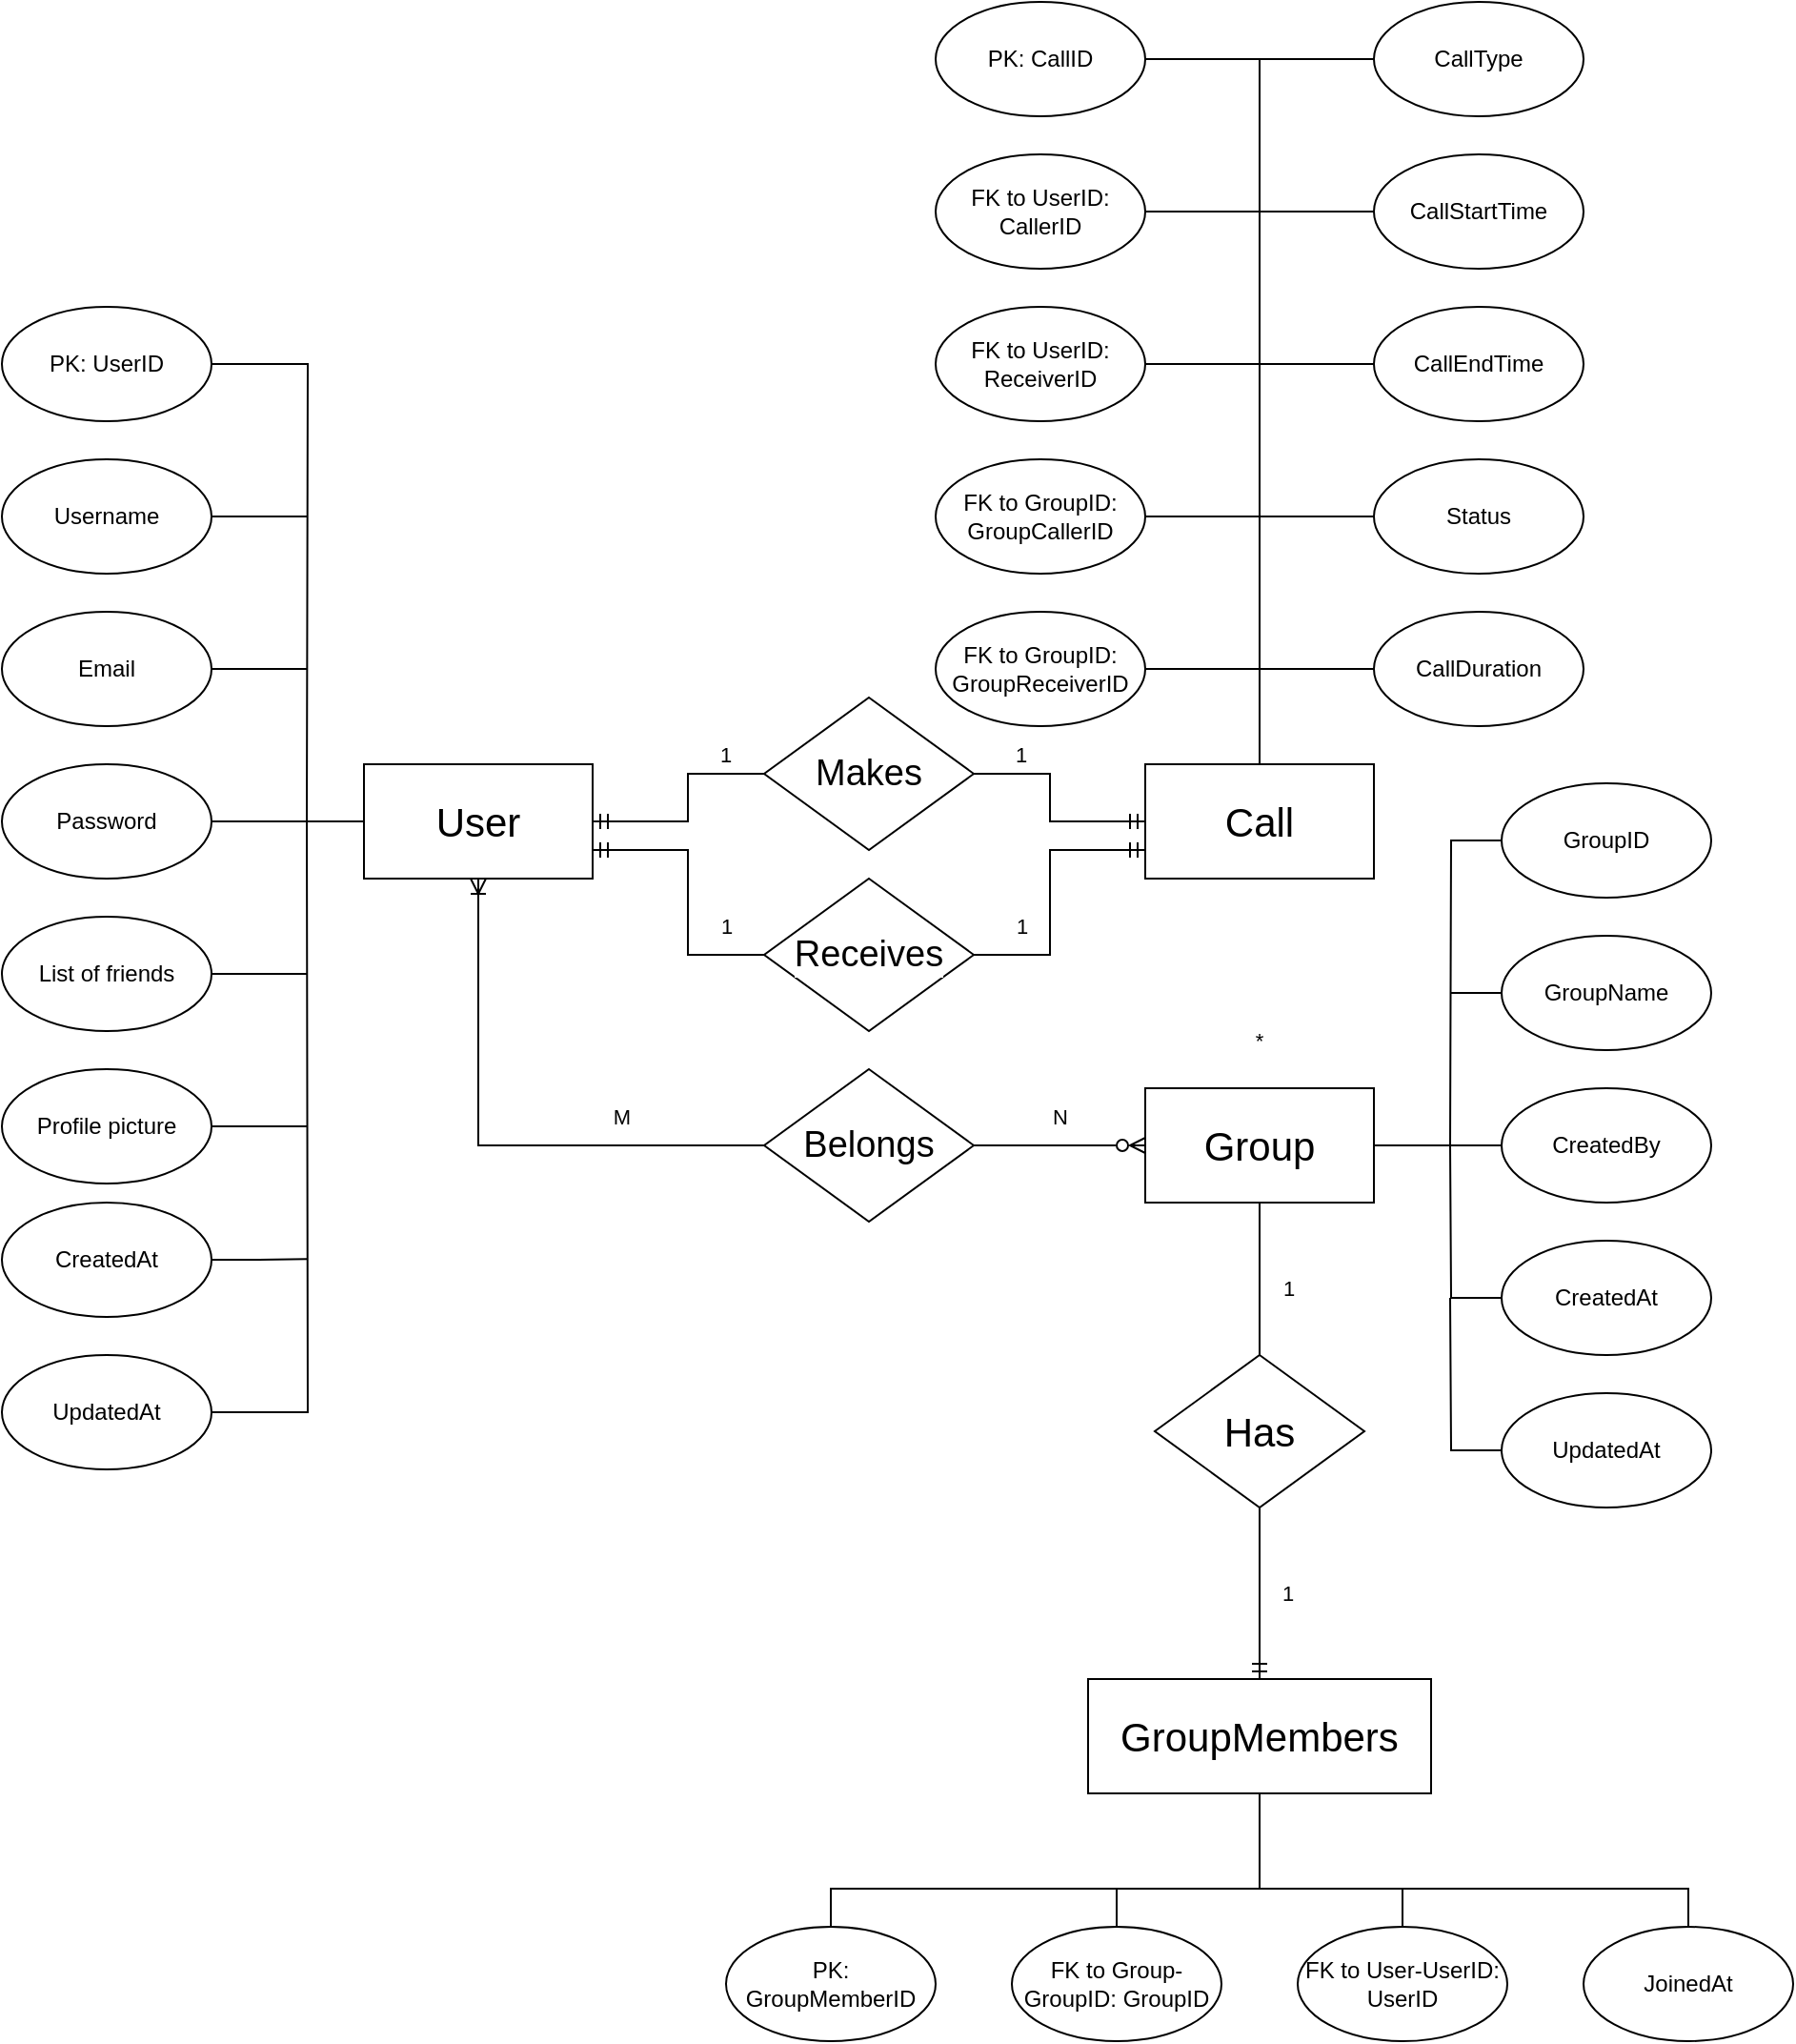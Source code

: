 <mxfile version="24.8.3">
  <diagram id="C5RBs43oDa-KdzZeNtuy" name="Page-1">
    <mxGraphModel dx="2120" dy="2409" grid="1" gridSize="10" guides="1" tooltips="1" connect="1" arrows="1" fold="1" page="1" pageScale="1" pageWidth="827" pageHeight="1169" math="0" shadow="0">
      <root>
        <mxCell id="WIyWlLk6GJQsqaUBKTNV-0" />
        <mxCell id="WIyWlLk6GJQsqaUBKTNV-1" parent="WIyWlLk6GJQsqaUBKTNV-0" />
        <mxCell id="Iu2t4UbbvrASHuQMiMNW-21" style="edgeStyle=orthogonalEdgeStyle;shape=connector;rounded=0;orthogonalLoop=1;jettySize=auto;html=1;exitX=0;exitY=0.5;exitDx=0;exitDy=0;strokeColor=default;align=center;verticalAlign=middle;fontFamily=Helvetica;fontSize=11;fontColor=default;labelBackgroundColor=default;endArrow=none;endFill=0;" edge="1" parent="WIyWlLk6GJQsqaUBKTNV-1" source="Iu2t4UbbvrASHuQMiMNW-0">
          <mxGeometry relative="1" as="geometry">
            <mxPoint x="170" y="340" as="targetPoint" />
          </mxGeometry>
        </mxCell>
        <mxCell id="Iu2t4UbbvrASHuQMiMNW-22" style="edgeStyle=orthogonalEdgeStyle;shape=connector;rounded=0;orthogonalLoop=1;jettySize=auto;html=1;exitX=1;exitY=0.5;exitDx=0;exitDy=0;entryX=0;entryY=0.5;entryDx=0;entryDy=0;strokeColor=default;align=center;verticalAlign=middle;fontFamily=Helvetica;fontSize=11;fontColor=default;labelBackgroundColor=default;endArrow=none;endFill=0;startArrow=ERmandOne;startFill=0;" edge="1" parent="WIyWlLk6GJQsqaUBKTNV-1" source="Iu2t4UbbvrASHuQMiMNW-0" target="Iu2t4UbbvrASHuQMiMNW-15">
          <mxGeometry relative="1" as="geometry">
            <Array as="points">
              <mxPoint x="400" y="340" />
              <mxPoint x="400" y="315" />
            </Array>
          </mxGeometry>
        </mxCell>
        <mxCell id="Iu2t4UbbvrASHuQMiMNW-82" style="edgeStyle=orthogonalEdgeStyle;shape=connector;rounded=0;orthogonalLoop=1;jettySize=auto;html=1;strokeColor=default;align=center;verticalAlign=middle;fontFamily=Helvetica;fontSize=11;fontColor=default;labelBackgroundColor=default;endArrow=none;endFill=0;entryX=0;entryY=0.5;entryDx=0;entryDy=0;startArrow=ERoneToMany;startFill=0;" edge="1" parent="WIyWlLk6GJQsqaUBKTNV-1" source="Iu2t4UbbvrASHuQMiMNW-0" target="Iu2t4UbbvrASHuQMiMNW-81">
          <mxGeometry relative="1" as="geometry">
            <mxPoint x="290" y="510" as="targetPoint" />
            <Array as="points">
              <mxPoint x="290" y="510" />
            </Array>
          </mxGeometry>
        </mxCell>
        <mxCell id="Iu2t4UbbvrASHuQMiMNW-0" value="&lt;font style=&quot;font-size: 21px;&quot;&gt;User&lt;/font&gt;" style="rounded=0;whiteSpace=wrap;html=1;" vertex="1" parent="WIyWlLk6GJQsqaUBKTNV-1">
          <mxGeometry x="230" y="310" width="120" height="60" as="geometry" />
        </mxCell>
        <mxCell id="Iu2t4UbbvrASHuQMiMNW-89" style="edgeStyle=orthogonalEdgeStyle;shape=connector;rounded=0;orthogonalLoop=1;jettySize=auto;html=1;exitX=1;exitY=0.5;exitDx=0;exitDy=0;strokeColor=default;align=center;verticalAlign=middle;fontFamily=Helvetica;fontSize=11;fontColor=default;labelBackgroundColor=default;endArrow=none;endFill=0;" edge="1" parent="WIyWlLk6GJQsqaUBKTNV-1" source="Iu2t4UbbvrASHuQMiMNW-1">
          <mxGeometry relative="1" as="geometry">
            <mxPoint x="200" y="340.0" as="targetPoint" />
          </mxGeometry>
        </mxCell>
        <mxCell id="Iu2t4UbbvrASHuQMiMNW-1" value="PK: UserID" style="ellipse;whiteSpace=wrap;html=1;" vertex="1" parent="WIyWlLk6GJQsqaUBKTNV-1">
          <mxGeometry x="40" y="70" width="110" height="60" as="geometry" />
        </mxCell>
        <mxCell id="Iu2t4UbbvrASHuQMiMNW-93" style="edgeStyle=orthogonalEdgeStyle;shape=connector;rounded=0;orthogonalLoop=1;jettySize=auto;html=1;exitX=1;exitY=0.5;exitDx=0;exitDy=0;strokeColor=default;align=center;verticalAlign=middle;fontFamily=Helvetica;fontSize=11;fontColor=default;labelBackgroundColor=default;endArrow=none;endFill=0;" edge="1" parent="WIyWlLk6GJQsqaUBKTNV-1" source="Iu2t4UbbvrASHuQMiMNW-2">
          <mxGeometry relative="1" as="geometry">
            <mxPoint x="200" y="420.048" as="targetPoint" />
          </mxGeometry>
        </mxCell>
        <mxCell id="Iu2t4UbbvrASHuQMiMNW-2" value="List of friends" style="ellipse;whiteSpace=wrap;html=1;" vertex="1" parent="WIyWlLk6GJQsqaUBKTNV-1">
          <mxGeometry x="40" y="390" width="110" height="60" as="geometry" />
        </mxCell>
        <mxCell id="Iu2t4UbbvrASHuQMiMNW-92" style="edgeStyle=orthogonalEdgeStyle;shape=connector;rounded=0;orthogonalLoop=1;jettySize=auto;html=1;exitX=1;exitY=0.5;exitDx=0;exitDy=0;strokeColor=default;align=center;verticalAlign=middle;fontFamily=Helvetica;fontSize=11;fontColor=default;labelBackgroundColor=default;endArrow=none;endFill=0;" edge="1" parent="WIyWlLk6GJQsqaUBKTNV-1" source="Iu2t4UbbvrASHuQMiMNW-3">
          <mxGeometry relative="1" as="geometry">
            <mxPoint x="170" y="340.048" as="targetPoint" />
          </mxGeometry>
        </mxCell>
        <mxCell id="Iu2t4UbbvrASHuQMiMNW-3" value="Password" style="ellipse;whiteSpace=wrap;html=1;" vertex="1" parent="WIyWlLk6GJQsqaUBKTNV-1">
          <mxGeometry x="40" y="310" width="110" height="60" as="geometry" />
        </mxCell>
        <mxCell id="Iu2t4UbbvrASHuQMiMNW-91" style="edgeStyle=orthogonalEdgeStyle;shape=connector;rounded=0;orthogonalLoop=1;jettySize=auto;html=1;exitX=1;exitY=0.5;exitDx=0;exitDy=0;strokeColor=default;align=center;verticalAlign=middle;fontFamily=Helvetica;fontSize=11;fontColor=default;labelBackgroundColor=default;endArrow=none;endFill=0;" edge="1" parent="WIyWlLk6GJQsqaUBKTNV-1" source="Iu2t4UbbvrASHuQMiMNW-4">
          <mxGeometry relative="1" as="geometry">
            <mxPoint x="200" y="260.048" as="targetPoint" />
          </mxGeometry>
        </mxCell>
        <mxCell id="Iu2t4UbbvrASHuQMiMNW-4" value="Email" style="ellipse;whiteSpace=wrap;html=1;" vertex="1" parent="WIyWlLk6GJQsqaUBKTNV-1">
          <mxGeometry x="40" y="230" width="110" height="60" as="geometry" />
        </mxCell>
        <mxCell id="Iu2t4UbbvrASHuQMiMNW-90" style="edgeStyle=orthogonalEdgeStyle;shape=connector;rounded=0;orthogonalLoop=1;jettySize=auto;html=1;exitX=1;exitY=0.5;exitDx=0;exitDy=0;strokeColor=default;align=center;verticalAlign=middle;fontFamily=Helvetica;fontSize=11;fontColor=default;labelBackgroundColor=default;endArrow=none;endFill=0;" edge="1" parent="WIyWlLk6GJQsqaUBKTNV-1" source="Iu2t4UbbvrASHuQMiMNW-5">
          <mxGeometry relative="1" as="geometry">
            <mxPoint x="200" y="180.048" as="targetPoint" />
          </mxGeometry>
        </mxCell>
        <mxCell id="Iu2t4UbbvrASHuQMiMNW-5" value="Username" style="ellipse;whiteSpace=wrap;html=1;" vertex="1" parent="WIyWlLk6GJQsqaUBKTNV-1">
          <mxGeometry x="40" y="150" width="110" height="60" as="geometry" />
        </mxCell>
        <mxCell id="Iu2t4UbbvrASHuQMiMNW-94" style="edgeStyle=orthogonalEdgeStyle;shape=connector;rounded=0;orthogonalLoop=1;jettySize=auto;html=1;exitX=1;exitY=0.5;exitDx=0;exitDy=0;strokeColor=default;align=center;verticalAlign=middle;fontFamily=Helvetica;fontSize=11;fontColor=default;labelBackgroundColor=default;endArrow=none;endFill=0;" edge="1" parent="WIyWlLk6GJQsqaUBKTNV-1" source="Iu2t4UbbvrASHuQMiMNW-7">
          <mxGeometry relative="1" as="geometry">
            <mxPoint x="200" y="500.048" as="targetPoint" />
          </mxGeometry>
        </mxCell>
        <mxCell id="Iu2t4UbbvrASHuQMiMNW-7" value="Profile picture" style="ellipse;whiteSpace=wrap;html=1;" vertex="1" parent="WIyWlLk6GJQsqaUBKTNV-1">
          <mxGeometry x="40" y="470" width="110" height="60" as="geometry" />
        </mxCell>
        <mxCell id="Iu2t4UbbvrASHuQMiMNW-24" style="edgeStyle=orthogonalEdgeStyle;shape=connector;rounded=0;orthogonalLoop=1;jettySize=auto;html=1;entryX=0;entryY=0.5;entryDx=0;entryDy=0;strokeColor=default;align=center;verticalAlign=middle;fontFamily=Helvetica;fontSize=11;fontColor=default;labelBackgroundColor=default;endArrow=ERmandOne;endFill=0;" edge="1" parent="WIyWlLk6GJQsqaUBKTNV-1" source="Iu2t4UbbvrASHuQMiMNW-15" target="Iu2t4UbbvrASHuQMiMNW-23">
          <mxGeometry relative="1" as="geometry">
            <Array as="points">
              <mxPoint x="590" y="315" />
              <mxPoint x="590" y="340" />
            </Array>
          </mxGeometry>
        </mxCell>
        <mxCell id="Iu2t4UbbvrASHuQMiMNW-15" value="&lt;font style=&quot;font-size: 19px;&quot;&gt;Makes&lt;/font&gt;" style="rhombus;whiteSpace=wrap;html=1;fontFamily=Helvetica;fontSize=11;fontColor=default;labelBackgroundColor=default;" vertex="1" parent="WIyWlLk6GJQsqaUBKTNV-1">
          <mxGeometry x="440" y="275" width="110" height="80" as="geometry" />
        </mxCell>
        <mxCell id="Iu2t4UbbvrASHuQMiMNW-95" style="edgeStyle=orthogonalEdgeStyle;shape=connector;rounded=0;orthogonalLoop=1;jettySize=auto;html=1;exitX=1;exitY=0.5;exitDx=0;exitDy=0;strokeColor=default;align=center;verticalAlign=middle;fontFamily=Helvetica;fontSize=11;fontColor=default;labelBackgroundColor=default;endArrow=none;endFill=0;" edge="1" parent="WIyWlLk6GJQsqaUBKTNV-1" source="Iu2t4UbbvrASHuQMiMNW-16">
          <mxGeometry relative="1" as="geometry">
            <mxPoint x="200" y="569.571" as="targetPoint" />
          </mxGeometry>
        </mxCell>
        <mxCell id="Iu2t4UbbvrASHuQMiMNW-16" value="CreatedAt" style="ellipse;whiteSpace=wrap;html=1;" vertex="1" parent="WIyWlLk6GJQsqaUBKTNV-1">
          <mxGeometry x="40" y="540" width="110" height="60" as="geometry" />
        </mxCell>
        <mxCell id="Iu2t4UbbvrASHuQMiMNW-88" style="edgeStyle=orthogonalEdgeStyle;shape=connector;rounded=0;orthogonalLoop=1;jettySize=auto;html=1;exitX=1;exitY=0.5;exitDx=0;exitDy=0;strokeColor=default;align=center;verticalAlign=middle;fontFamily=Helvetica;fontSize=11;fontColor=default;labelBackgroundColor=default;endArrow=none;endFill=0;" edge="1" parent="WIyWlLk6GJQsqaUBKTNV-1" source="Iu2t4UbbvrASHuQMiMNW-17">
          <mxGeometry relative="1" as="geometry">
            <mxPoint x="200" y="340.0" as="targetPoint" />
          </mxGeometry>
        </mxCell>
        <mxCell id="Iu2t4UbbvrASHuQMiMNW-17" value="UpdatedAt" style="ellipse;whiteSpace=wrap;html=1;" vertex="1" parent="WIyWlLk6GJQsqaUBKTNV-1">
          <mxGeometry x="40" y="620" width="110" height="60" as="geometry" />
        </mxCell>
        <mxCell id="Iu2t4UbbvrASHuQMiMNW-23" value="&lt;font style=&quot;font-size: 21px;&quot;&gt;Call&lt;/font&gt;" style="rounded=0;whiteSpace=wrap;html=1;" vertex="1" parent="WIyWlLk6GJQsqaUBKTNV-1">
          <mxGeometry x="640" y="310" width="120" height="60" as="geometry" />
        </mxCell>
        <mxCell id="Iu2t4UbbvrASHuQMiMNW-37" style="edgeStyle=orthogonalEdgeStyle;shape=connector;rounded=0;orthogonalLoop=1;jettySize=auto;html=1;exitX=1;exitY=0.5;exitDx=0;exitDy=0;strokeColor=default;align=center;verticalAlign=middle;fontFamily=Helvetica;fontSize=11;fontColor=default;labelBackgroundColor=default;endArrow=none;endFill=0;" edge="1" parent="WIyWlLk6GJQsqaUBKTNV-1" source="Iu2t4UbbvrASHuQMiMNW-25">
          <mxGeometry relative="1" as="geometry">
            <mxPoint x="700" y="100" as="targetPoint" />
          </mxGeometry>
        </mxCell>
        <mxCell id="Iu2t4UbbvrASHuQMiMNW-25" value="FK to UserID: ReceiverID" style="ellipse;whiteSpace=wrap;html=1;" vertex="1" parent="WIyWlLk6GJQsqaUBKTNV-1">
          <mxGeometry x="530" y="70" width="110" height="60" as="geometry" />
        </mxCell>
        <mxCell id="Iu2t4UbbvrASHuQMiMNW-36" style="edgeStyle=orthogonalEdgeStyle;shape=connector;rounded=0;orthogonalLoop=1;jettySize=auto;html=1;exitX=1;exitY=0.5;exitDx=0;exitDy=0;strokeColor=default;align=center;verticalAlign=middle;fontFamily=Helvetica;fontSize=11;fontColor=default;labelBackgroundColor=default;endArrow=none;endFill=0;" edge="1" parent="WIyWlLk6GJQsqaUBKTNV-1" source="Iu2t4UbbvrASHuQMiMNW-26">
          <mxGeometry relative="1" as="geometry">
            <mxPoint x="700" y="20" as="targetPoint" />
          </mxGeometry>
        </mxCell>
        <mxCell id="Iu2t4UbbvrASHuQMiMNW-26" value="FK to UserID: CallerID" style="ellipse;whiteSpace=wrap;html=1;" vertex="1" parent="WIyWlLk6GJQsqaUBKTNV-1">
          <mxGeometry x="530" y="-10" width="110" height="60" as="geometry" />
        </mxCell>
        <mxCell id="Iu2t4UbbvrASHuQMiMNW-33" style="edgeStyle=orthogonalEdgeStyle;shape=connector;rounded=0;orthogonalLoop=1;jettySize=auto;html=1;exitX=1;exitY=0.5;exitDx=0;exitDy=0;entryX=0.5;entryY=0;entryDx=0;entryDy=0;strokeColor=default;align=center;verticalAlign=middle;fontFamily=Helvetica;fontSize=11;fontColor=default;labelBackgroundColor=default;endArrow=none;endFill=0;" edge="1" parent="WIyWlLk6GJQsqaUBKTNV-1" source="Iu2t4UbbvrASHuQMiMNW-27" target="Iu2t4UbbvrASHuQMiMNW-23">
          <mxGeometry relative="1" as="geometry" />
        </mxCell>
        <mxCell id="Iu2t4UbbvrASHuQMiMNW-27" value="PK: CallID" style="ellipse;whiteSpace=wrap;html=1;" vertex="1" parent="WIyWlLk6GJQsqaUBKTNV-1">
          <mxGeometry x="530" y="-90" width="110" height="60" as="geometry" />
        </mxCell>
        <mxCell id="Iu2t4UbbvrASHuQMiMNW-38" style="edgeStyle=orthogonalEdgeStyle;shape=connector;rounded=0;orthogonalLoop=1;jettySize=auto;html=1;exitX=0;exitY=0.5;exitDx=0;exitDy=0;strokeColor=default;align=center;verticalAlign=middle;fontFamily=Helvetica;fontSize=11;fontColor=default;labelBackgroundColor=default;endArrow=none;endFill=0;" edge="1" parent="WIyWlLk6GJQsqaUBKTNV-1" source="Iu2t4UbbvrASHuQMiMNW-28">
          <mxGeometry relative="1" as="geometry">
            <mxPoint x="700" y="100" as="targetPoint" />
          </mxGeometry>
        </mxCell>
        <mxCell id="Iu2t4UbbvrASHuQMiMNW-28" value="CallEndTime" style="ellipse;whiteSpace=wrap;html=1;" vertex="1" parent="WIyWlLk6GJQsqaUBKTNV-1">
          <mxGeometry x="760" y="70" width="110" height="60" as="geometry" />
        </mxCell>
        <mxCell id="Iu2t4UbbvrASHuQMiMNW-35" style="edgeStyle=orthogonalEdgeStyle;shape=connector;rounded=0;orthogonalLoop=1;jettySize=auto;html=1;exitX=0;exitY=0.5;exitDx=0;exitDy=0;strokeColor=default;align=center;verticalAlign=middle;fontFamily=Helvetica;fontSize=11;fontColor=default;labelBackgroundColor=default;endArrow=none;endFill=0;" edge="1" parent="WIyWlLk6GJQsqaUBKTNV-1" source="Iu2t4UbbvrASHuQMiMNW-29">
          <mxGeometry relative="1" as="geometry">
            <mxPoint x="700" y="20" as="targetPoint" />
          </mxGeometry>
        </mxCell>
        <mxCell id="Iu2t4UbbvrASHuQMiMNW-29" value="CallStartTime" style="ellipse;whiteSpace=wrap;html=1;" vertex="1" parent="WIyWlLk6GJQsqaUBKTNV-1">
          <mxGeometry x="760" y="-10" width="110" height="60" as="geometry" />
        </mxCell>
        <mxCell id="Iu2t4UbbvrASHuQMiMNW-34" style="edgeStyle=orthogonalEdgeStyle;shape=connector;rounded=0;orthogonalLoop=1;jettySize=auto;html=1;exitX=0;exitY=0.5;exitDx=0;exitDy=0;strokeColor=default;align=center;verticalAlign=middle;fontFamily=Helvetica;fontSize=11;fontColor=default;labelBackgroundColor=default;endArrow=none;endFill=0;" edge="1" parent="WIyWlLk6GJQsqaUBKTNV-1" source="Iu2t4UbbvrASHuQMiMNW-30">
          <mxGeometry relative="1" as="geometry">
            <mxPoint x="700" y="-60" as="targetPoint" />
          </mxGeometry>
        </mxCell>
        <mxCell id="Iu2t4UbbvrASHuQMiMNW-30" value="CallType" style="ellipse;whiteSpace=wrap;html=1;" vertex="1" parent="WIyWlLk6GJQsqaUBKTNV-1">
          <mxGeometry x="760" y="-90" width="110" height="60" as="geometry" />
        </mxCell>
        <mxCell id="Iu2t4UbbvrASHuQMiMNW-39" style="edgeStyle=orthogonalEdgeStyle;shape=connector;rounded=0;orthogonalLoop=1;jettySize=auto;html=1;exitX=1;exitY=0.5;exitDx=0;exitDy=0;strokeColor=default;align=center;verticalAlign=middle;fontFamily=Helvetica;fontSize=11;fontColor=default;labelBackgroundColor=default;endArrow=none;endFill=0;" edge="1" parent="WIyWlLk6GJQsqaUBKTNV-1" source="Iu2t4UbbvrASHuQMiMNW-31">
          <mxGeometry relative="1" as="geometry">
            <mxPoint x="700" y="180" as="targetPoint" />
          </mxGeometry>
        </mxCell>
        <mxCell id="Iu2t4UbbvrASHuQMiMNW-31" value="FK to GroupID:&lt;br&gt;GroupCallerID" style="ellipse;whiteSpace=wrap;html=1;" vertex="1" parent="WIyWlLk6GJQsqaUBKTNV-1">
          <mxGeometry x="530" y="150" width="110" height="60" as="geometry" />
        </mxCell>
        <mxCell id="Iu2t4UbbvrASHuQMiMNW-40" style="edgeStyle=orthogonalEdgeStyle;shape=connector;rounded=0;orthogonalLoop=1;jettySize=auto;html=1;exitX=0;exitY=0.5;exitDx=0;exitDy=0;strokeColor=default;align=center;verticalAlign=middle;fontFamily=Helvetica;fontSize=11;fontColor=default;labelBackgroundColor=default;endArrow=none;endFill=0;" edge="1" parent="WIyWlLk6GJQsqaUBKTNV-1" source="Iu2t4UbbvrASHuQMiMNW-32">
          <mxGeometry relative="1" as="geometry">
            <mxPoint x="700" y="180" as="targetPoint" />
          </mxGeometry>
        </mxCell>
        <mxCell id="Iu2t4UbbvrASHuQMiMNW-32" value="Status" style="ellipse;whiteSpace=wrap;html=1;" vertex="1" parent="WIyWlLk6GJQsqaUBKTNV-1">
          <mxGeometry x="760" y="150" width="110" height="60" as="geometry" />
        </mxCell>
        <mxCell id="Iu2t4UbbvrASHuQMiMNW-41" value="&lt;font style=&quot;font-size: 21px;&quot;&gt;Group&lt;/font&gt;" style="rounded=0;whiteSpace=wrap;html=1;" vertex="1" parent="WIyWlLk6GJQsqaUBKTNV-1">
          <mxGeometry x="640" y="480" width="120" height="60" as="geometry" />
        </mxCell>
        <mxCell id="Iu2t4UbbvrASHuQMiMNW-50" style="edgeStyle=orthogonalEdgeStyle;shape=connector;rounded=0;orthogonalLoop=1;jettySize=auto;html=1;strokeColor=default;align=center;verticalAlign=middle;fontFamily=Helvetica;fontSize=11;fontColor=default;labelBackgroundColor=default;endArrow=none;endFill=0;" edge="1" parent="WIyWlLk6GJQsqaUBKTNV-1" source="Iu2t4UbbvrASHuQMiMNW-44">
          <mxGeometry relative="1" as="geometry">
            <mxPoint x="800" y="510" as="targetPoint" />
          </mxGeometry>
        </mxCell>
        <mxCell id="Iu2t4UbbvrASHuQMiMNW-44" value="GroupID&lt;span style=&quot;color: rgba(0, 0, 0, 0); font-family: monospace; font-size: 0px; text-align: start; text-wrap-mode: nowrap;&quot;&gt;%3CmxGraphModel%3E%3Croot%3E%3CmxCell%20id%3D%220%22%2F%3E%3CmxCell%20id%3D%221%22%20parent%3D%220%22%2F%3E%3CmxCell%20id%3D%222%22%20value%3D%22CallDuration%22%20style%3D%22ellipse%3BwhiteSpace%3Dwrap%3Bhtml%3D1%3B%22%20vertex%3D%221%22%20parent%3D%221%22%3E%3CmxGeometry%20x%3D%22760%22%20y%3D%22150%22%20width%3D%22110%22%20height%3D%2260%22%20as%3D%22geometry%22%2F%3E%3C%2FmxCell%3E%3C%2Froot%3E%3C%2FmxGraphModel%3E&lt;/span&gt;" style="ellipse;whiteSpace=wrap;html=1;" vertex="1" parent="WIyWlLk6GJQsqaUBKTNV-1">
          <mxGeometry x="827" y="320" width="110" height="60" as="geometry" />
        </mxCell>
        <mxCell id="Iu2t4UbbvrASHuQMiMNW-51" style="edgeStyle=orthogonalEdgeStyle;shape=connector;rounded=0;orthogonalLoop=1;jettySize=auto;html=1;exitX=0;exitY=0.5;exitDx=0;exitDy=0;strokeColor=default;align=center;verticalAlign=middle;fontFamily=Helvetica;fontSize=11;fontColor=default;labelBackgroundColor=default;endArrow=none;endFill=0;" edge="1" parent="WIyWlLk6GJQsqaUBKTNV-1" source="Iu2t4UbbvrASHuQMiMNW-45">
          <mxGeometry relative="1" as="geometry">
            <mxPoint x="810" y="430" as="targetPoint" />
          </mxGeometry>
        </mxCell>
        <mxCell id="Iu2t4UbbvrASHuQMiMNW-87" style="edgeStyle=orthogonalEdgeStyle;shape=connector;rounded=0;orthogonalLoop=1;jettySize=auto;html=1;strokeColor=default;align=center;verticalAlign=middle;fontFamily=Helvetica;fontSize=11;fontColor=default;labelBackgroundColor=default;endArrow=none;endFill=0;" edge="1" parent="WIyWlLk6GJQsqaUBKTNV-1" source="Iu2t4UbbvrASHuQMiMNW-45">
          <mxGeometry relative="1" as="geometry">
            <mxPoint x="800" y="430" as="targetPoint" />
          </mxGeometry>
        </mxCell>
        <mxCell id="Iu2t4UbbvrASHuQMiMNW-45" value="GroupName" style="ellipse;whiteSpace=wrap;html=1;" vertex="1" parent="WIyWlLk6GJQsqaUBKTNV-1">
          <mxGeometry x="827" y="400" width="110" height="60" as="geometry" />
        </mxCell>
        <mxCell id="Iu2t4UbbvrASHuQMiMNW-52" style="edgeStyle=orthogonalEdgeStyle;shape=connector;rounded=0;orthogonalLoop=1;jettySize=auto;html=1;exitX=0;exitY=0.5;exitDx=0;exitDy=0;strokeColor=default;align=center;verticalAlign=middle;fontFamily=Helvetica;fontSize=11;fontColor=default;labelBackgroundColor=default;endArrow=none;endFill=0;" edge="1" parent="WIyWlLk6GJQsqaUBKTNV-1" source="Iu2t4UbbvrASHuQMiMNW-46">
          <mxGeometry relative="1" as="geometry">
            <mxPoint x="800" y="510" as="targetPoint" />
          </mxGeometry>
        </mxCell>
        <mxCell id="Iu2t4UbbvrASHuQMiMNW-46" value="CreatedAt" style="ellipse;whiteSpace=wrap;html=1;" vertex="1" parent="WIyWlLk6GJQsqaUBKTNV-1">
          <mxGeometry x="827" y="560" width="110" height="60" as="geometry" />
        </mxCell>
        <mxCell id="Iu2t4UbbvrASHuQMiMNW-53" style="edgeStyle=orthogonalEdgeStyle;shape=connector;rounded=0;orthogonalLoop=1;jettySize=auto;html=1;exitX=0;exitY=0.5;exitDx=0;exitDy=0;strokeColor=default;align=center;verticalAlign=middle;fontFamily=Helvetica;fontSize=11;fontColor=default;labelBackgroundColor=default;endArrow=none;endFill=0;" edge="1" parent="WIyWlLk6GJQsqaUBKTNV-1" source="Iu2t4UbbvrASHuQMiMNW-47">
          <mxGeometry relative="1" as="geometry">
            <mxPoint x="800" y="590" as="targetPoint" />
          </mxGeometry>
        </mxCell>
        <mxCell id="Iu2t4UbbvrASHuQMiMNW-47" value="UpdatedAt" style="ellipse;whiteSpace=wrap;html=1;" vertex="1" parent="WIyWlLk6GJQsqaUBKTNV-1">
          <mxGeometry x="827" y="640" width="110" height="60" as="geometry" />
        </mxCell>
        <mxCell id="Iu2t4UbbvrASHuQMiMNW-49" style="edgeStyle=orthogonalEdgeStyle;shape=connector;rounded=0;orthogonalLoop=1;jettySize=auto;html=1;entryX=1;entryY=0.5;entryDx=0;entryDy=0;strokeColor=default;align=center;verticalAlign=middle;fontFamily=Helvetica;fontSize=11;fontColor=default;labelBackgroundColor=default;endArrow=none;endFill=0;" edge="1" parent="WIyWlLk6GJQsqaUBKTNV-1" source="Iu2t4UbbvrASHuQMiMNW-48" target="Iu2t4UbbvrASHuQMiMNW-41">
          <mxGeometry relative="1" as="geometry" />
        </mxCell>
        <mxCell id="Iu2t4UbbvrASHuQMiMNW-48" value="CreatedBy" style="ellipse;whiteSpace=wrap;html=1;" vertex="1" parent="WIyWlLk6GJQsqaUBKTNV-1">
          <mxGeometry x="827" y="480" width="110" height="60" as="geometry" />
        </mxCell>
        <mxCell id="Iu2t4UbbvrASHuQMiMNW-57" style="edgeStyle=orthogonalEdgeStyle;shape=connector;rounded=0;orthogonalLoop=1;jettySize=auto;html=1;strokeColor=default;align=center;verticalAlign=middle;fontFamily=Helvetica;fontSize=11;fontColor=default;labelBackgroundColor=default;endArrow=none;endFill=0;" edge="1" parent="WIyWlLk6GJQsqaUBKTNV-1" source="Iu2t4UbbvrASHuQMiMNW-54">
          <mxGeometry relative="1" as="geometry">
            <mxPoint x="700" y="260" as="targetPoint" />
          </mxGeometry>
        </mxCell>
        <mxCell id="Iu2t4UbbvrASHuQMiMNW-54" value="FK to GroupID:&lt;div&gt;GroupReceiverID&lt;/div&gt;" style="ellipse;whiteSpace=wrap;html=1;" vertex="1" parent="WIyWlLk6GJQsqaUBKTNV-1">
          <mxGeometry x="530" y="230" width="110" height="60" as="geometry" />
        </mxCell>
        <mxCell id="Iu2t4UbbvrASHuQMiMNW-56" style="edgeStyle=orthogonalEdgeStyle;shape=connector;rounded=0;orthogonalLoop=1;jettySize=auto;html=1;strokeColor=default;align=center;verticalAlign=middle;fontFamily=Helvetica;fontSize=11;fontColor=default;labelBackgroundColor=default;endArrow=none;endFill=0;" edge="1" parent="WIyWlLk6GJQsqaUBKTNV-1" source="Iu2t4UbbvrASHuQMiMNW-55">
          <mxGeometry relative="1" as="geometry">
            <mxPoint x="700" y="260" as="targetPoint" />
          </mxGeometry>
        </mxCell>
        <mxCell id="Iu2t4UbbvrASHuQMiMNW-55" value="CallDuration" style="ellipse;whiteSpace=wrap;html=1;" vertex="1" parent="WIyWlLk6GJQsqaUBKTNV-1">
          <mxGeometry x="760" y="230" width="110" height="60" as="geometry" />
        </mxCell>
        <mxCell id="Iu2t4UbbvrASHuQMiMNW-59" style="edgeStyle=orthogonalEdgeStyle;shape=connector;rounded=0;orthogonalLoop=1;jettySize=auto;html=1;exitX=0.5;exitY=0;exitDx=0;exitDy=0;entryX=0.5;entryY=1;entryDx=0;entryDy=0;strokeColor=default;align=center;verticalAlign=middle;fontFamily=Helvetica;fontSize=11;fontColor=default;labelBackgroundColor=default;endArrow=none;endFill=0;" edge="1" parent="WIyWlLk6GJQsqaUBKTNV-1" source="Iu2t4UbbvrASHuQMiMNW-58" target="Iu2t4UbbvrASHuQMiMNW-41">
          <mxGeometry relative="1" as="geometry" />
        </mxCell>
        <mxCell id="Iu2t4UbbvrASHuQMiMNW-58" value="&lt;font style=&quot;font-size: 21px;&quot;&gt;Has&lt;/font&gt;" style="rhombus;whiteSpace=wrap;html=1;fontFamily=Helvetica;fontSize=11;fontColor=default;labelBackgroundColor=default;" vertex="1" parent="WIyWlLk6GJQsqaUBKTNV-1">
          <mxGeometry x="645" y="620" width="110" height="80" as="geometry" />
        </mxCell>
        <mxCell id="Iu2t4UbbvrASHuQMiMNW-76" style="edgeStyle=orthogonalEdgeStyle;rounded=0;orthogonalLoop=1;jettySize=auto;html=1;entryX=0.5;entryY=1;entryDx=0;entryDy=0;strokeColor=default;align=center;verticalAlign=middle;fontFamily=Helvetica;fontSize=11;fontColor=default;labelBackgroundColor=default;endArrow=none;endFill=0;startArrow=ERmandOne;startFill=0;" edge="1" parent="WIyWlLk6GJQsqaUBKTNV-1" source="Iu2t4UbbvrASHuQMiMNW-60" target="Iu2t4UbbvrASHuQMiMNW-58">
          <mxGeometry relative="1" as="geometry" />
        </mxCell>
        <mxCell id="Iu2t4UbbvrASHuQMiMNW-60" value="&lt;font style=&quot;font-size: 21px;&quot;&gt;GroupMembers&lt;/font&gt;" style="rounded=0;whiteSpace=wrap;html=1;" vertex="1" parent="WIyWlLk6GJQsqaUBKTNV-1">
          <mxGeometry x="610" y="790" width="180" height="60" as="geometry" />
        </mxCell>
        <mxCell id="Iu2t4UbbvrASHuQMiMNW-75" style="edgeStyle=orthogonalEdgeStyle;shape=connector;rounded=0;orthogonalLoop=1;jettySize=auto;html=1;strokeColor=default;align=center;verticalAlign=middle;fontFamily=Helvetica;fontSize=11;fontColor=default;labelBackgroundColor=default;endArrow=none;endFill=0;" edge="1" parent="WIyWlLk6GJQsqaUBKTNV-1" source="Iu2t4UbbvrASHuQMiMNW-62">
          <mxGeometry relative="1" as="geometry">
            <mxPoint x="630" y="900" as="targetPoint" />
            <Array as="points">
              <mxPoint x="475" y="900" />
            </Array>
          </mxGeometry>
        </mxCell>
        <mxCell id="Iu2t4UbbvrASHuQMiMNW-62" value="PK: GroupMemberID" style="ellipse;whiteSpace=wrap;html=1;" vertex="1" parent="WIyWlLk6GJQsqaUBKTNV-1">
          <mxGeometry x="420" y="920" width="110" height="60" as="geometry" />
        </mxCell>
        <mxCell id="Iu2t4UbbvrASHuQMiMNW-72" style="edgeStyle=orthogonalEdgeStyle;shape=connector;rounded=0;orthogonalLoop=1;jettySize=auto;html=1;strokeColor=default;align=center;verticalAlign=middle;fontFamily=Helvetica;fontSize=11;fontColor=default;labelBackgroundColor=default;endArrow=none;endFill=0;entryX=0.5;entryY=1;entryDx=0;entryDy=0;" edge="1" parent="WIyWlLk6GJQsqaUBKTNV-1" source="Iu2t4UbbvrASHuQMiMNW-63" target="Iu2t4UbbvrASHuQMiMNW-60">
          <mxGeometry relative="1" as="geometry">
            <mxPoint x="680" y="880" as="targetPoint" />
            <Array as="points">
              <mxPoint x="625" y="900" />
              <mxPoint x="700" y="900" />
            </Array>
          </mxGeometry>
        </mxCell>
        <mxCell id="Iu2t4UbbvrASHuQMiMNW-63" value="FK to Group-GroupID: GroupID" style="ellipse;whiteSpace=wrap;html=1;" vertex="1" parent="WIyWlLk6GJQsqaUBKTNV-1">
          <mxGeometry x="570" y="920" width="110" height="60" as="geometry" />
        </mxCell>
        <mxCell id="Iu2t4UbbvrASHuQMiMNW-73" style="edgeStyle=orthogonalEdgeStyle;shape=connector;rounded=0;orthogonalLoop=1;jettySize=auto;html=1;strokeColor=default;align=center;verticalAlign=middle;fontFamily=Helvetica;fontSize=11;fontColor=default;labelBackgroundColor=default;endArrow=none;endFill=0;" edge="1" parent="WIyWlLk6GJQsqaUBKTNV-1" source="Iu2t4UbbvrASHuQMiMNW-64">
          <mxGeometry relative="1" as="geometry">
            <mxPoint x="680" y="900" as="targetPoint" />
            <Array as="points">
              <mxPoint x="775" y="900" />
            </Array>
          </mxGeometry>
        </mxCell>
        <mxCell id="Iu2t4UbbvrASHuQMiMNW-64" value="FK to User-UserID:&lt;div&gt;UserID&lt;/div&gt;" style="ellipse;whiteSpace=wrap;html=1;" vertex="1" parent="WIyWlLk6GJQsqaUBKTNV-1">
          <mxGeometry x="720" y="920" width="110" height="60" as="geometry" />
        </mxCell>
        <mxCell id="Iu2t4UbbvrASHuQMiMNW-74" style="edgeStyle=orthogonalEdgeStyle;shape=connector;rounded=0;orthogonalLoop=1;jettySize=auto;html=1;strokeColor=default;align=center;verticalAlign=middle;fontFamily=Helvetica;fontSize=11;fontColor=default;labelBackgroundColor=default;endArrow=none;endFill=0;" edge="1" parent="WIyWlLk6GJQsqaUBKTNV-1" source="Iu2t4UbbvrASHuQMiMNW-65">
          <mxGeometry relative="1" as="geometry">
            <mxPoint x="770" y="900" as="targetPoint" />
            <Array as="points">
              <mxPoint x="925" y="900" />
            </Array>
          </mxGeometry>
        </mxCell>
        <mxCell id="Iu2t4UbbvrASHuQMiMNW-65" value="JoinedAt" style="ellipse;whiteSpace=wrap;html=1;" vertex="1" parent="WIyWlLk6GJQsqaUBKTNV-1">
          <mxGeometry x="870" y="920" width="110" height="60" as="geometry" />
        </mxCell>
        <mxCell id="Iu2t4UbbvrASHuQMiMNW-77" value="1" style="text;html=1;align=center;verticalAlign=middle;whiteSpace=wrap;rounded=0;fontFamily=Helvetica;fontSize=11;fontColor=default;labelBackgroundColor=default;" vertex="1" parent="WIyWlLk6GJQsqaUBKTNV-1">
          <mxGeometry x="685" y="730" width="60" height="30" as="geometry" />
        </mxCell>
        <mxCell id="Iu2t4UbbvrASHuQMiMNW-78" value="*" style="text;html=1;align=center;verticalAlign=middle;whiteSpace=wrap;rounded=0;fontFamily=Helvetica;fontSize=11;fontColor=default;labelBackgroundColor=default;" vertex="1" parent="WIyWlLk6GJQsqaUBKTNV-1">
          <mxGeometry x="670" y="440" width="60" height="30" as="geometry" />
        </mxCell>
        <mxCell id="Iu2t4UbbvrASHuQMiMNW-79" value="1" style="text;html=1;align=center;verticalAlign=middle;whiteSpace=wrap;rounded=0;fontFamily=Helvetica;fontSize=11;fontColor=default;labelBackgroundColor=default;" vertex="1" parent="WIyWlLk6GJQsqaUBKTNV-1">
          <mxGeometry x="390" y="290" width="60" height="30" as="geometry" />
        </mxCell>
        <mxCell id="Iu2t4UbbvrASHuQMiMNW-80" value="1" style="text;html=1;align=center;verticalAlign=middle;whiteSpace=wrap;rounded=0;fontFamily=Helvetica;fontSize=11;fontColor=default;labelBackgroundColor=default;" vertex="1" parent="WIyWlLk6GJQsqaUBKTNV-1">
          <mxGeometry x="545" y="290" width="60" height="30" as="geometry" />
        </mxCell>
        <mxCell id="Iu2t4UbbvrASHuQMiMNW-83" style="edgeStyle=orthogonalEdgeStyle;shape=connector;rounded=0;orthogonalLoop=1;jettySize=auto;html=1;exitX=1;exitY=0.5;exitDx=0;exitDy=0;entryX=0;entryY=0.5;entryDx=0;entryDy=0;strokeColor=default;align=center;verticalAlign=middle;fontFamily=Helvetica;fontSize=11;fontColor=default;labelBackgroundColor=default;endArrow=ERzeroToMany;endFill=0;" edge="1" parent="WIyWlLk6GJQsqaUBKTNV-1" source="Iu2t4UbbvrASHuQMiMNW-81" target="Iu2t4UbbvrASHuQMiMNW-41">
          <mxGeometry relative="1" as="geometry" />
        </mxCell>
        <mxCell id="Iu2t4UbbvrASHuQMiMNW-81" value="&lt;font style=&quot;font-size: 19px;&quot;&gt;Belongs&lt;/font&gt;" style="rhombus;whiteSpace=wrap;html=1;fontFamily=Helvetica;fontSize=11;fontColor=default;labelBackgroundColor=default;" vertex="1" parent="WIyWlLk6GJQsqaUBKTNV-1">
          <mxGeometry x="440" y="470" width="110" height="80" as="geometry" />
        </mxCell>
        <mxCell id="Iu2t4UbbvrASHuQMiMNW-84" value="M" style="text;html=1;align=center;verticalAlign=middle;resizable=0;points=[];autosize=1;strokeColor=none;fillColor=none;fontFamily=Helvetica;fontSize=11;fontColor=default;labelBackgroundColor=default;" vertex="1" parent="WIyWlLk6GJQsqaUBKTNV-1">
          <mxGeometry x="350" y="480" width="30" height="30" as="geometry" />
        </mxCell>
        <mxCell id="Iu2t4UbbvrASHuQMiMNW-85" value="N" style="text;html=1;align=center;verticalAlign=middle;resizable=0;points=[];autosize=1;strokeColor=none;fillColor=none;fontFamily=Helvetica;fontSize=11;fontColor=default;labelBackgroundColor=default;" vertex="1" parent="WIyWlLk6GJQsqaUBKTNV-1">
          <mxGeometry x="580" y="480" width="30" height="30" as="geometry" />
        </mxCell>
        <mxCell id="Iu2t4UbbvrASHuQMiMNW-86" value="1" style="text;html=1;align=center;verticalAlign=middle;resizable=0;points=[];autosize=1;strokeColor=none;fillColor=none;fontFamily=Helvetica;fontSize=11;fontColor=default;labelBackgroundColor=default;" vertex="1" parent="WIyWlLk6GJQsqaUBKTNV-1">
          <mxGeometry x="700" y="569.5" width="30" height="30" as="geometry" />
        </mxCell>
        <mxCell id="Iu2t4UbbvrASHuQMiMNW-103" style="edgeStyle=orthogonalEdgeStyle;shape=connector;rounded=0;orthogonalLoop=1;jettySize=auto;html=1;exitX=0;exitY=0.5;exitDx=0;exitDy=0;strokeColor=default;align=center;verticalAlign=middle;fontFamily=Helvetica;fontSize=11;fontColor=default;labelBackgroundColor=default;endArrow=ERmandOne;endFill=0;entryX=1;entryY=0.75;entryDx=0;entryDy=0;startArrow=none;startFill=0;" edge="1" parent="WIyWlLk6GJQsqaUBKTNV-1" source="Iu2t4UbbvrASHuQMiMNW-99" target="Iu2t4UbbvrASHuQMiMNW-0">
          <mxGeometry relative="1" as="geometry">
            <mxPoint x="390" y="360.0" as="targetPoint" />
            <Array as="points">
              <mxPoint x="400" y="410" />
              <mxPoint x="400" y="355" />
            </Array>
          </mxGeometry>
        </mxCell>
        <mxCell id="Iu2t4UbbvrASHuQMiMNW-104" style="edgeStyle=orthogonalEdgeStyle;shape=connector;rounded=0;orthogonalLoop=1;jettySize=auto;html=1;exitX=1;exitY=0.5;exitDx=0;exitDy=0;entryX=0;entryY=0.75;entryDx=0;entryDy=0;strokeColor=default;align=center;verticalAlign=middle;fontFamily=Helvetica;fontSize=11;fontColor=default;labelBackgroundColor=default;endArrow=ERmandOne;endFill=0;" edge="1" parent="WIyWlLk6GJQsqaUBKTNV-1" source="Iu2t4UbbvrASHuQMiMNW-99" target="Iu2t4UbbvrASHuQMiMNW-23">
          <mxGeometry relative="1" as="geometry">
            <Array as="points">
              <mxPoint x="590" y="410" />
              <mxPoint x="590" y="355" />
            </Array>
          </mxGeometry>
        </mxCell>
        <mxCell id="Iu2t4UbbvrASHuQMiMNW-99" value="&lt;font style=&quot;font-size: 19px;&quot;&gt;Receives&lt;/font&gt;" style="rhombus;whiteSpace=wrap;html=1;fontFamily=Helvetica;fontSize=11;fontColor=default;labelBackgroundColor=default;" vertex="1" parent="WIyWlLk6GJQsqaUBKTNV-1">
          <mxGeometry x="440" y="370" width="110" height="80" as="geometry" />
        </mxCell>
        <mxCell id="Iu2t4UbbvrASHuQMiMNW-101" value="1" style="text;html=1;align=center;verticalAlign=middle;resizable=0;points=[];autosize=1;strokeColor=none;fillColor=none;fontFamily=Helvetica;fontSize=11;fontColor=default;labelBackgroundColor=default;" vertex="1" parent="WIyWlLk6GJQsqaUBKTNV-1">
          <mxGeometry x="405" y="380" width="30" height="30" as="geometry" />
        </mxCell>
        <mxCell id="Iu2t4UbbvrASHuQMiMNW-102" value="1" style="text;html=1;align=center;verticalAlign=middle;resizable=0;points=[];autosize=1;strokeColor=none;fillColor=none;fontFamily=Helvetica;fontSize=11;fontColor=default;labelBackgroundColor=default;" vertex="1" parent="WIyWlLk6GJQsqaUBKTNV-1">
          <mxGeometry x="560" y="380" width="30" height="30" as="geometry" />
        </mxCell>
      </root>
    </mxGraphModel>
  </diagram>
</mxfile>
